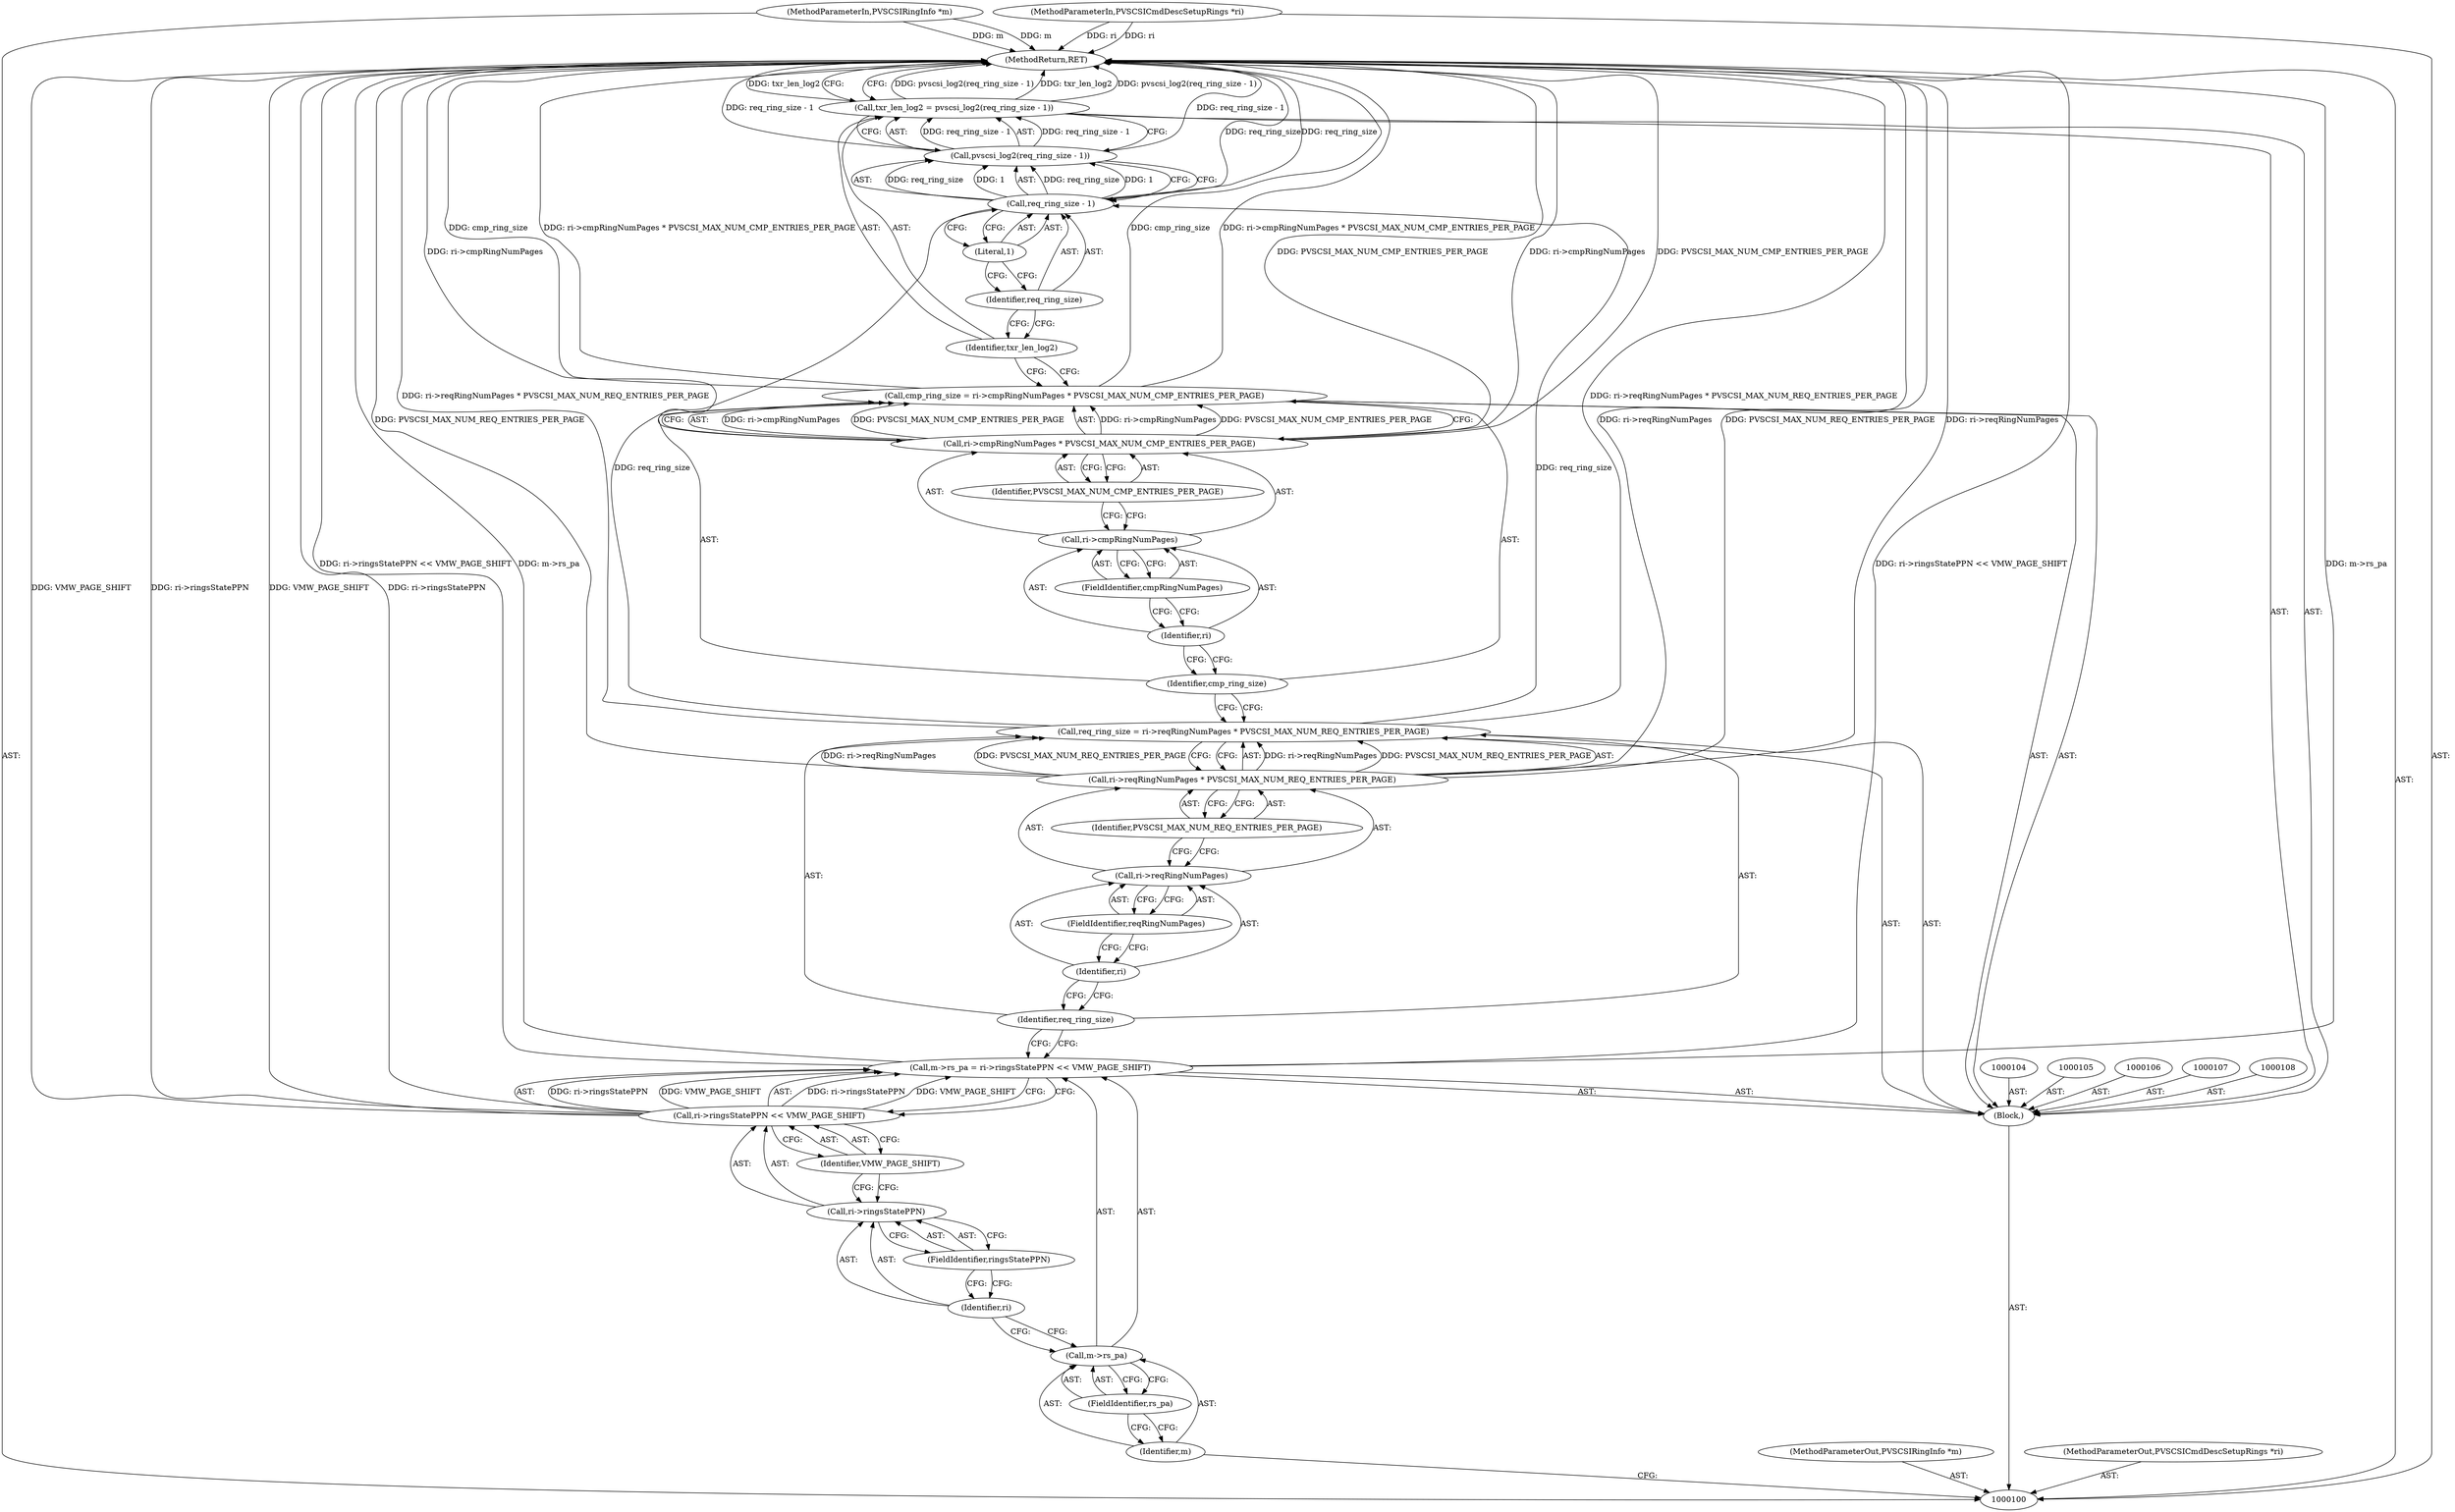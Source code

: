 digraph "0_qemu_7f61f4690dd153be98900a2a508b88989e692753" {
"1000138" [label="(MethodReturn,RET)"];
"1000101" [label="(MethodParameterIn,PVSCSIRingInfo *m)"];
"1000175" [label="(MethodParameterOut,PVSCSIRingInfo *m)"];
"1000102" [label="(MethodParameterIn,PVSCSICmdDescSetupRings *ri)"];
"1000176" [label="(MethodParameterOut,PVSCSICmdDescSetupRings *ri)"];
"1000134" [label="(Call,pvscsi_log2(req_ring_size - 1))"];
"1000135" [label="(Call,req_ring_size - 1)"];
"1000136" [label="(Identifier,req_ring_size)"];
"1000137" [label="(Literal,1)"];
"1000132" [label="(Call,txr_len_log2 = pvscsi_log2(req_ring_size - 1))"];
"1000133" [label="(Identifier,txr_len_log2)"];
"1000103" [label="(Block,)"];
"1000113" [label="(Call,ri->ringsStatePPN << VMW_PAGE_SHIFT)"];
"1000114" [label="(Call,ri->ringsStatePPN)"];
"1000115" [label="(Identifier,ri)"];
"1000116" [label="(FieldIdentifier,ringsStatePPN)"];
"1000117" [label="(Identifier,VMW_PAGE_SHIFT)"];
"1000109" [label="(Call,m->rs_pa = ri->ringsStatePPN << VMW_PAGE_SHIFT)"];
"1000110" [label="(Call,m->rs_pa)"];
"1000111" [label="(Identifier,m)"];
"1000112" [label="(FieldIdentifier,rs_pa)"];
"1000120" [label="(Call,ri->reqRingNumPages * PVSCSI_MAX_NUM_REQ_ENTRIES_PER_PAGE)"];
"1000121" [label="(Call,ri->reqRingNumPages)"];
"1000122" [label="(Identifier,ri)"];
"1000123" [label="(FieldIdentifier,reqRingNumPages)"];
"1000124" [label="(Identifier,PVSCSI_MAX_NUM_REQ_ENTRIES_PER_PAGE)"];
"1000118" [label="(Call,req_ring_size = ri->reqRingNumPages * PVSCSI_MAX_NUM_REQ_ENTRIES_PER_PAGE)"];
"1000119" [label="(Identifier,req_ring_size)"];
"1000127" [label="(Call,ri->cmpRingNumPages * PVSCSI_MAX_NUM_CMP_ENTRIES_PER_PAGE)"];
"1000128" [label="(Call,ri->cmpRingNumPages)"];
"1000129" [label="(Identifier,ri)"];
"1000130" [label="(FieldIdentifier,cmpRingNumPages)"];
"1000131" [label="(Identifier,PVSCSI_MAX_NUM_CMP_ENTRIES_PER_PAGE)"];
"1000125" [label="(Call,cmp_ring_size = ri->cmpRingNumPages * PVSCSI_MAX_NUM_CMP_ENTRIES_PER_PAGE)"];
"1000126" [label="(Identifier,cmp_ring_size)"];
"1000138" -> "1000100"  [label="AST: "];
"1000138" -> "1000132"  [label="CFG: "];
"1000113" -> "1000138"  [label="DDG: VMW_PAGE_SHIFT"];
"1000113" -> "1000138"  [label="DDG: ri->ringsStatePPN"];
"1000125" -> "1000138"  [label="DDG: cmp_ring_size"];
"1000125" -> "1000138"  [label="DDG: ri->cmpRingNumPages * PVSCSI_MAX_NUM_CMP_ENTRIES_PER_PAGE"];
"1000132" -> "1000138"  [label="DDG: pvscsi_log2(req_ring_size - 1)"];
"1000132" -> "1000138"  [label="DDG: txr_len_log2"];
"1000120" -> "1000138"  [label="DDG: ri->reqRingNumPages"];
"1000120" -> "1000138"  [label="DDG: PVSCSI_MAX_NUM_REQ_ENTRIES_PER_PAGE"];
"1000135" -> "1000138"  [label="DDG: req_ring_size"];
"1000127" -> "1000138"  [label="DDG: ri->cmpRingNumPages"];
"1000127" -> "1000138"  [label="DDG: PVSCSI_MAX_NUM_CMP_ENTRIES_PER_PAGE"];
"1000102" -> "1000138"  [label="DDG: ri"];
"1000134" -> "1000138"  [label="DDG: req_ring_size - 1"];
"1000109" -> "1000138"  [label="DDG: ri->ringsStatePPN << VMW_PAGE_SHIFT"];
"1000109" -> "1000138"  [label="DDG: m->rs_pa"];
"1000101" -> "1000138"  [label="DDG: m"];
"1000118" -> "1000138"  [label="DDG: ri->reqRingNumPages * PVSCSI_MAX_NUM_REQ_ENTRIES_PER_PAGE"];
"1000101" -> "1000100"  [label="AST: "];
"1000101" -> "1000138"  [label="DDG: m"];
"1000175" -> "1000100"  [label="AST: "];
"1000102" -> "1000100"  [label="AST: "];
"1000102" -> "1000138"  [label="DDG: ri"];
"1000176" -> "1000100"  [label="AST: "];
"1000134" -> "1000132"  [label="AST: "];
"1000134" -> "1000135"  [label="CFG: "];
"1000135" -> "1000134"  [label="AST: "];
"1000132" -> "1000134"  [label="CFG: "];
"1000134" -> "1000138"  [label="DDG: req_ring_size - 1"];
"1000134" -> "1000132"  [label="DDG: req_ring_size - 1"];
"1000135" -> "1000134"  [label="DDG: req_ring_size"];
"1000135" -> "1000134"  [label="DDG: 1"];
"1000135" -> "1000134"  [label="AST: "];
"1000135" -> "1000137"  [label="CFG: "];
"1000136" -> "1000135"  [label="AST: "];
"1000137" -> "1000135"  [label="AST: "];
"1000134" -> "1000135"  [label="CFG: "];
"1000135" -> "1000138"  [label="DDG: req_ring_size"];
"1000135" -> "1000134"  [label="DDG: req_ring_size"];
"1000135" -> "1000134"  [label="DDG: 1"];
"1000118" -> "1000135"  [label="DDG: req_ring_size"];
"1000136" -> "1000135"  [label="AST: "];
"1000136" -> "1000133"  [label="CFG: "];
"1000137" -> "1000136"  [label="CFG: "];
"1000137" -> "1000135"  [label="AST: "];
"1000137" -> "1000136"  [label="CFG: "];
"1000135" -> "1000137"  [label="CFG: "];
"1000132" -> "1000103"  [label="AST: "];
"1000132" -> "1000134"  [label="CFG: "];
"1000133" -> "1000132"  [label="AST: "];
"1000134" -> "1000132"  [label="AST: "];
"1000138" -> "1000132"  [label="CFG: "];
"1000132" -> "1000138"  [label="DDG: pvscsi_log2(req_ring_size - 1)"];
"1000132" -> "1000138"  [label="DDG: txr_len_log2"];
"1000134" -> "1000132"  [label="DDG: req_ring_size - 1"];
"1000133" -> "1000132"  [label="AST: "];
"1000133" -> "1000125"  [label="CFG: "];
"1000136" -> "1000133"  [label="CFG: "];
"1000103" -> "1000100"  [label="AST: "];
"1000104" -> "1000103"  [label="AST: "];
"1000105" -> "1000103"  [label="AST: "];
"1000106" -> "1000103"  [label="AST: "];
"1000107" -> "1000103"  [label="AST: "];
"1000108" -> "1000103"  [label="AST: "];
"1000109" -> "1000103"  [label="AST: "];
"1000118" -> "1000103"  [label="AST: "];
"1000125" -> "1000103"  [label="AST: "];
"1000132" -> "1000103"  [label="AST: "];
"1000113" -> "1000109"  [label="AST: "];
"1000113" -> "1000117"  [label="CFG: "];
"1000114" -> "1000113"  [label="AST: "];
"1000117" -> "1000113"  [label="AST: "];
"1000109" -> "1000113"  [label="CFG: "];
"1000113" -> "1000138"  [label="DDG: VMW_PAGE_SHIFT"];
"1000113" -> "1000138"  [label="DDG: ri->ringsStatePPN"];
"1000113" -> "1000109"  [label="DDG: ri->ringsStatePPN"];
"1000113" -> "1000109"  [label="DDG: VMW_PAGE_SHIFT"];
"1000114" -> "1000113"  [label="AST: "];
"1000114" -> "1000116"  [label="CFG: "];
"1000115" -> "1000114"  [label="AST: "];
"1000116" -> "1000114"  [label="AST: "];
"1000117" -> "1000114"  [label="CFG: "];
"1000115" -> "1000114"  [label="AST: "];
"1000115" -> "1000110"  [label="CFG: "];
"1000116" -> "1000115"  [label="CFG: "];
"1000116" -> "1000114"  [label="AST: "];
"1000116" -> "1000115"  [label="CFG: "];
"1000114" -> "1000116"  [label="CFG: "];
"1000117" -> "1000113"  [label="AST: "];
"1000117" -> "1000114"  [label="CFG: "];
"1000113" -> "1000117"  [label="CFG: "];
"1000109" -> "1000103"  [label="AST: "];
"1000109" -> "1000113"  [label="CFG: "];
"1000110" -> "1000109"  [label="AST: "];
"1000113" -> "1000109"  [label="AST: "];
"1000119" -> "1000109"  [label="CFG: "];
"1000109" -> "1000138"  [label="DDG: ri->ringsStatePPN << VMW_PAGE_SHIFT"];
"1000109" -> "1000138"  [label="DDG: m->rs_pa"];
"1000113" -> "1000109"  [label="DDG: ri->ringsStatePPN"];
"1000113" -> "1000109"  [label="DDG: VMW_PAGE_SHIFT"];
"1000110" -> "1000109"  [label="AST: "];
"1000110" -> "1000112"  [label="CFG: "];
"1000111" -> "1000110"  [label="AST: "];
"1000112" -> "1000110"  [label="AST: "];
"1000115" -> "1000110"  [label="CFG: "];
"1000111" -> "1000110"  [label="AST: "];
"1000111" -> "1000100"  [label="CFG: "];
"1000112" -> "1000111"  [label="CFG: "];
"1000112" -> "1000110"  [label="AST: "];
"1000112" -> "1000111"  [label="CFG: "];
"1000110" -> "1000112"  [label="CFG: "];
"1000120" -> "1000118"  [label="AST: "];
"1000120" -> "1000124"  [label="CFG: "];
"1000121" -> "1000120"  [label="AST: "];
"1000124" -> "1000120"  [label="AST: "];
"1000118" -> "1000120"  [label="CFG: "];
"1000120" -> "1000138"  [label="DDG: ri->reqRingNumPages"];
"1000120" -> "1000138"  [label="DDG: PVSCSI_MAX_NUM_REQ_ENTRIES_PER_PAGE"];
"1000120" -> "1000118"  [label="DDG: ri->reqRingNumPages"];
"1000120" -> "1000118"  [label="DDG: PVSCSI_MAX_NUM_REQ_ENTRIES_PER_PAGE"];
"1000121" -> "1000120"  [label="AST: "];
"1000121" -> "1000123"  [label="CFG: "];
"1000122" -> "1000121"  [label="AST: "];
"1000123" -> "1000121"  [label="AST: "];
"1000124" -> "1000121"  [label="CFG: "];
"1000122" -> "1000121"  [label="AST: "];
"1000122" -> "1000119"  [label="CFG: "];
"1000123" -> "1000122"  [label="CFG: "];
"1000123" -> "1000121"  [label="AST: "];
"1000123" -> "1000122"  [label="CFG: "];
"1000121" -> "1000123"  [label="CFG: "];
"1000124" -> "1000120"  [label="AST: "];
"1000124" -> "1000121"  [label="CFG: "];
"1000120" -> "1000124"  [label="CFG: "];
"1000118" -> "1000103"  [label="AST: "];
"1000118" -> "1000120"  [label="CFG: "];
"1000119" -> "1000118"  [label="AST: "];
"1000120" -> "1000118"  [label="AST: "];
"1000126" -> "1000118"  [label="CFG: "];
"1000118" -> "1000138"  [label="DDG: ri->reqRingNumPages * PVSCSI_MAX_NUM_REQ_ENTRIES_PER_PAGE"];
"1000120" -> "1000118"  [label="DDG: ri->reqRingNumPages"];
"1000120" -> "1000118"  [label="DDG: PVSCSI_MAX_NUM_REQ_ENTRIES_PER_PAGE"];
"1000118" -> "1000135"  [label="DDG: req_ring_size"];
"1000119" -> "1000118"  [label="AST: "];
"1000119" -> "1000109"  [label="CFG: "];
"1000122" -> "1000119"  [label="CFG: "];
"1000127" -> "1000125"  [label="AST: "];
"1000127" -> "1000131"  [label="CFG: "];
"1000128" -> "1000127"  [label="AST: "];
"1000131" -> "1000127"  [label="AST: "];
"1000125" -> "1000127"  [label="CFG: "];
"1000127" -> "1000138"  [label="DDG: ri->cmpRingNumPages"];
"1000127" -> "1000138"  [label="DDG: PVSCSI_MAX_NUM_CMP_ENTRIES_PER_PAGE"];
"1000127" -> "1000125"  [label="DDG: ri->cmpRingNumPages"];
"1000127" -> "1000125"  [label="DDG: PVSCSI_MAX_NUM_CMP_ENTRIES_PER_PAGE"];
"1000128" -> "1000127"  [label="AST: "];
"1000128" -> "1000130"  [label="CFG: "];
"1000129" -> "1000128"  [label="AST: "];
"1000130" -> "1000128"  [label="AST: "];
"1000131" -> "1000128"  [label="CFG: "];
"1000129" -> "1000128"  [label="AST: "];
"1000129" -> "1000126"  [label="CFG: "];
"1000130" -> "1000129"  [label="CFG: "];
"1000130" -> "1000128"  [label="AST: "];
"1000130" -> "1000129"  [label="CFG: "];
"1000128" -> "1000130"  [label="CFG: "];
"1000131" -> "1000127"  [label="AST: "];
"1000131" -> "1000128"  [label="CFG: "];
"1000127" -> "1000131"  [label="CFG: "];
"1000125" -> "1000103"  [label="AST: "];
"1000125" -> "1000127"  [label="CFG: "];
"1000126" -> "1000125"  [label="AST: "];
"1000127" -> "1000125"  [label="AST: "];
"1000133" -> "1000125"  [label="CFG: "];
"1000125" -> "1000138"  [label="DDG: cmp_ring_size"];
"1000125" -> "1000138"  [label="DDG: ri->cmpRingNumPages * PVSCSI_MAX_NUM_CMP_ENTRIES_PER_PAGE"];
"1000127" -> "1000125"  [label="DDG: ri->cmpRingNumPages"];
"1000127" -> "1000125"  [label="DDG: PVSCSI_MAX_NUM_CMP_ENTRIES_PER_PAGE"];
"1000126" -> "1000125"  [label="AST: "];
"1000126" -> "1000118"  [label="CFG: "];
"1000129" -> "1000126"  [label="CFG: "];
}
